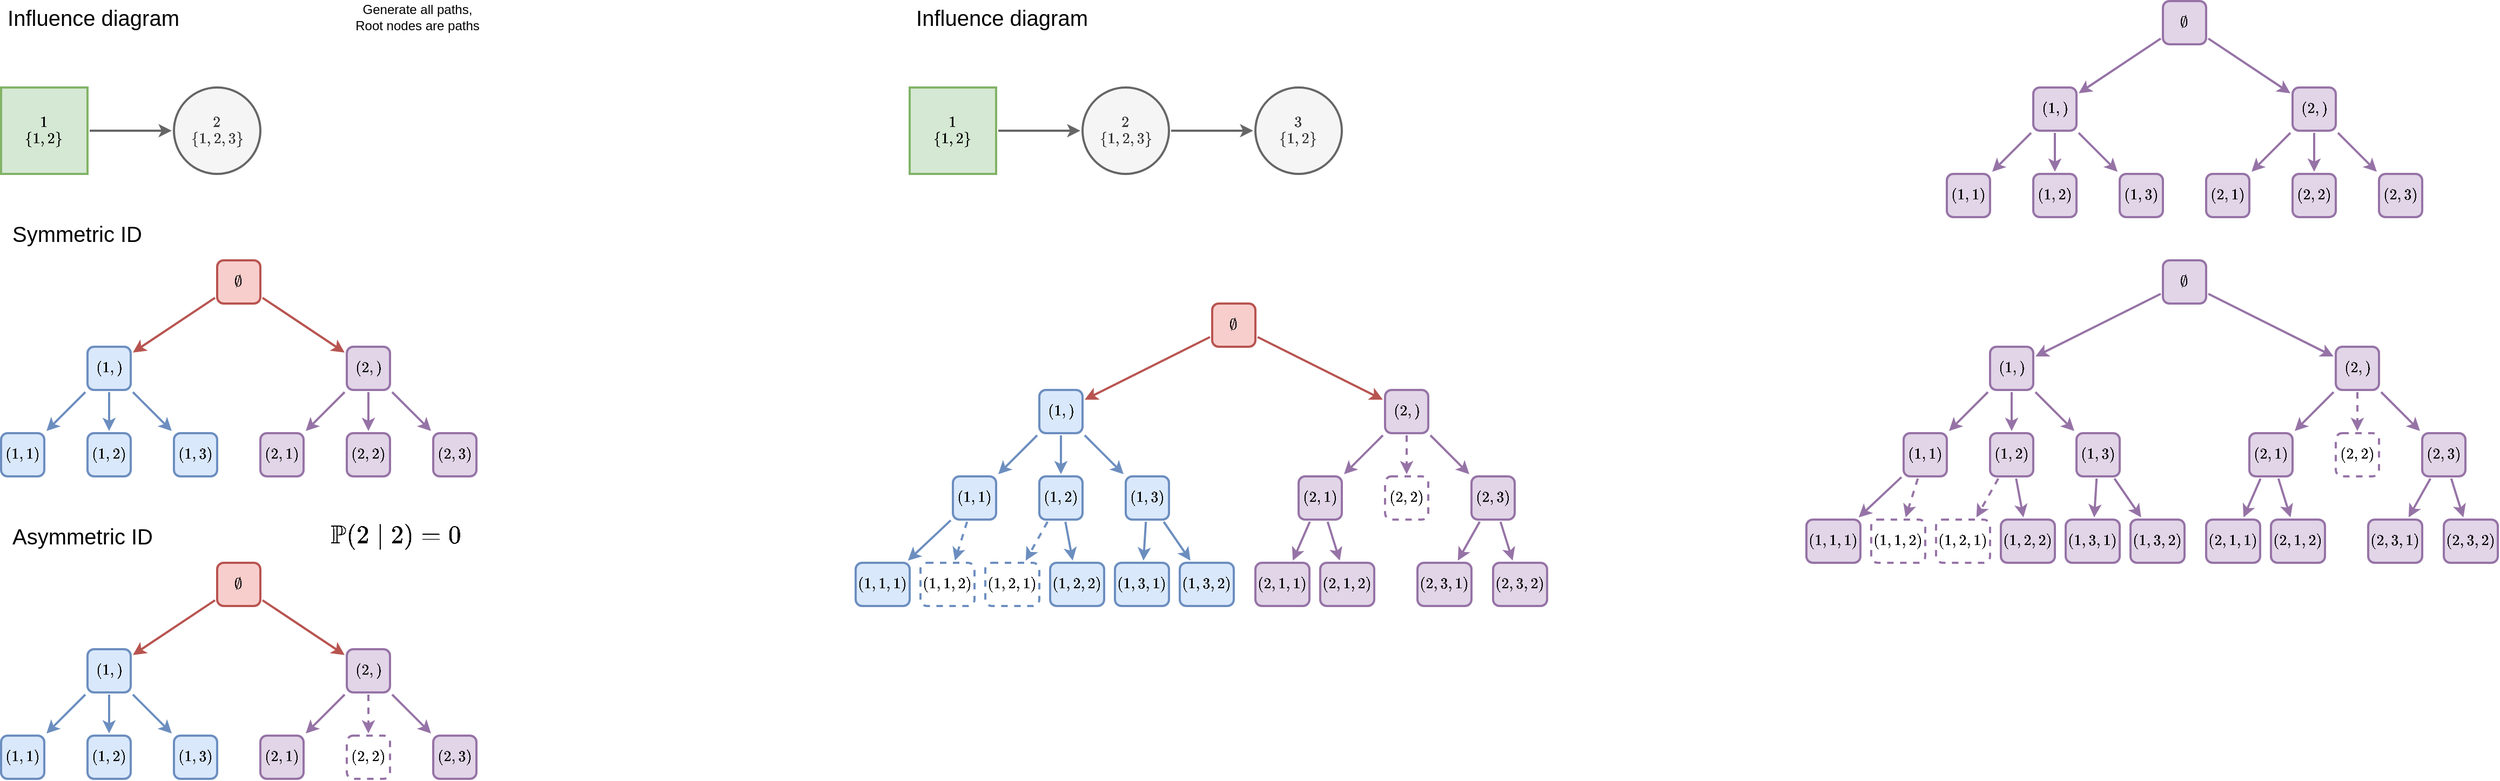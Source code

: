<mxfile version="13.3.9" type="device"><diagram id="sYtHqFtwQzNjsJ9vit6u" name="Page-1"><mxGraphModel dx="1673" dy="1036" grid="1" gridSize="10" guides="1" tooltips="1" connect="1" arrows="1" fold="1" page="1" pageScale="1" pageWidth="850" pageHeight="1100" math="1" shadow="0"><root><mxCell id="0"/><mxCell id="1" parent="0"/><mxCell id="GKFAHi6qRyNDIT-l3bhs-3" style="edgeStyle=none;rounded=0;orthogonalLoop=1;jettySize=auto;html=1;fillColor=#f8cecc;strokeColor=#b85450;strokeWidth=2;" parent="1" source="GKFAHi6qRyNDIT-l3bhs-1" target="GKFAHi6qRyNDIT-l3bhs-2" edge="1"><mxGeometry relative="1" as="geometry"/></mxCell><mxCell id="GKFAHi6qRyNDIT-l3bhs-5" style="edgeStyle=none;rounded=0;orthogonalLoop=1;jettySize=auto;html=1;fillColor=#f8cecc;strokeColor=#b85450;strokeWidth=2;" parent="1" source="GKFAHi6qRyNDIT-l3bhs-1" target="GKFAHi6qRyNDIT-l3bhs-4" edge="1"><mxGeometry relative="1" as="geometry"/></mxCell><mxCell id="GKFAHi6qRyNDIT-l3bhs-1" value="`\emptyset`" style="rounded=1;whiteSpace=wrap;html=1;perimeterSpacing=2;fillColor=#f8cecc;strokeColor=#b85450;strokeWidth=2;" parent="1" vertex="1"><mxGeometry x="320" y="320" width="40" height="40" as="geometry"/></mxCell><mxCell id="GKFAHi6qRyNDIT-l3bhs-7" style="edgeStyle=none;rounded=0;orthogonalLoop=1;jettySize=auto;html=1;fillColor=#dae8fc;strokeColor=#6c8ebf;strokeWidth=2;" parent="1" source="GKFAHi6qRyNDIT-l3bhs-2" target="GKFAHi6qRyNDIT-l3bhs-6" edge="1"><mxGeometry relative="1" as="geometry"/></mxCell><mxCell id="GKFAHi6qRyNDIT-l3bhs-9" style="edgeStyle=none;rounded=0;orthogonalLoop=1;jettySize=auto;html=1;fillColor=#dae8fc;strokeColor=#6c8ebf;strokeWidth=2;" parent="1" source="GKFAHi6qRyNDIT-l3bhs-2" target="GKFAHi6qRyNDIT-l3bhs-8" edge="1"><mxGeometry relative="1" as="geometry"/></mxCell><mxCell id="GKFAHi6qRyNDIT-l3bhs-17" style="edgeStyle=none;rounded=0;orthogonalLoop=1;jettySize=auto;html=1;fillColor=#dae8fc;strokeColor=#6c8ebf;strokeWidth=2;" parent="1" source="GKFAHi6qRyNDIT-l3bhs-2" target="GKFAHi6qRyNDIT-l3bhs-16" edge="1"><mxGeometry relative="1" as="geometry"/></mxCell><mxCell id="GKFAHi6qRyNDIT-l3bhs-2" value="`(1,)`" style="rounded=1;whiteSpace=wrap;html=1;fillColor=#dae8fc;strokeColor=#6c8ebf;perimeterSpacing=2;strokeWidth=2;" parent="1" vertex="1"><mxGeometry x="200" y="400" width="40" height="40" as="geometry"/></mxCell><mxCell id="GKFAHi6qRyNDIT-l3bhs-11" style="edgeStyle=none;rounded=0;orthogonalLoop=1;jettySize=auto;html=1;fillColor=#e1d5e7;strokeColor=#9673a6;strokeWidth=2;" parent="1" source="GKFAHi6qRyNDIT-l3bhs-4" target="GKFAHi6qRyNDIT-l3bhs-10" edge="1"><mxGeometry relative="1" as="geometry"/></mxCell><mxCell id="GKFAHi6qRyNDIT-l3bhs-13" style="edgeStyle=none;rounded=0;orthogonalLoop=1;jettySize=auto;html=1;fillColor=#e1d5e7;strokeColor=#9673a6;strokeWidth=2;" parent="1" source="GKFAHi6qRyNDIT-l3bhs-4" target="GKFAHi6qRyNDIT-l3bhs-12" edge="1"><mxGeometry relative="1" as="geometry"/></mxCell><mxCell id="GKFAHi6qRyNDIT-l3bhs-19" style="edgeStyle=none;rounded=0;orthogonalLoop=1;jettySize=auto;html=1;fillColor=#e1d5e7;strokeColor=#9673a6;strokeWidth=2;" parent="1" source="GKFAHi6qRyNDIT-l3bhs-4" target="GKFAHi6qRyNDIT-l3bhs-18" edge="1"><mxGeometry relative="1" as="geometry"/></mxCell><mxCell id="GKFAHi6qRyNDIT-l3bhs-4" value="`(2,)`" style="rounded=1;whiteSpace=wrap;html=1;fillColor=#e1d5e7;strokeColor=#9673a6;perimeterSpacing=2;strokeWidth=2;" parent="1" vertex="1"><mxGeometry x="440" y="400" width="40" height="40" as="geometry"/></mxCell><mxCell id="GKFAHi6qRyNDIT-l3bhs-6" value="`(1,1)`" style="rounded=1;whiteSpace=wrap;html=1;fillColor=#dae8fc;strokeColor=#6c8ebf;perimeterSpacing=2;strokeWidth=2;" parent="1" vertex="1"><mxGeometry x="120" y="480" width="40" height="40" as="geometry"/></mxCell><mxCell id="GKFAHi6qRyNDIT-l3bhs-8" value="`(1,2)`" style="rounded=1;whiteSpace=wrap;html=1;fillColor=#dae8fc;strokeColor=#6c8ebf;perimeterSpacing=2;strokeWidth=2;" parent="1" vertex="1"><mxGeometry x="200" y="480" width="40" height="40" as="geometry"/></mxCell><mxCell id="GKFAHi6qRyNDIT-l3bhs-10" value="`(2,1)`" style="rounded=1;whiteSpace=wrap;html=1;fillColor=#e1d5e7;strokeColor=#9673a6;perimeterSpacing=2;strokeWidth=2;" parent="1" vertex="1"><mxGeometry x="360" y="480" width="40" height="40" as="geometry"/></mxCell><mxCell id="GKFAHi6qRyNDIT-l3bhs-12" value="`(2,2)`" style="rounded=1;whiteSpace=wrap;html=1;fillColor=#e1d5e7;strokeColor=#9673a6;perimeterSpacing=2;strokeWidth=2;" parent="1" vertex="1"><mxGeometry x="440" y="480" width="40" height="40" as="geometry"/></mxCell><mxCell id="GKFAHi6qRyNDIT-l3bhs-16" value="`(1,3)`" style="rounded=1;whiteSpace=wrap;html=1;fillColor=#dae8fc;strokeColor=#6c8ebf;perimeterSpacing=2;strokeWidth=2;" parent="1" vertex="1"><mxGeometry x="280" y="480" width="40" height="40" as="geometry"/></mxCell><mxCell id="GKFAHi6qRyNDIT-l3bhs-18" value="`(2,3)`" style="rounded=1;whiteSpace=wrap;html=1;fillColor=#e1d5e7;strokeColor=#9673a6;perimeterSpacing=2;strokeWidth=2;" parent="1" vertex="1"><mxGeometry x="520" y="480" width="40" height="40" as="geometry"/></mxCell><mxCell id="GKFAHi6qRyNDIT-l3bhs-20" value="Generate all paths, &lt;br&gt;Root nodes are paths" style="text;html=1;align=center;verticalAlign=middle;resizable=0;points=[];autosize=1;" parent="1" vertex="1"><mxGeometry x="440" y="80" width="130" height="30" as="geometry"/></mxCell><mxCell id="GKFAHi6qRyNDIT-l3bhs-21" style="edgeStyle=none;rounded=0;orthogonalLoop=1;jettySize=auto;html=1;fillColor=#f8cecc;strokeColor=#b85450;strokeWidth=2;" parent="1" source="GKFAHi6qRyNDIT-l3bhs-23" target="GKFAHi6qRyNDIT-l3bhs-27" edge="1"><mxGeometry relative="1" as="geometry"/></mxCell><mxCell id="GKFAHi6qRyNDIT-l3bhs-22" style="edgeStyle=none;rounded=0;orthogonalLoop=1;jettySize=auto;html=1;fillColor=#f8cecc;strokeColor=#b85450;strokeWidth=2;" parent="1" source="GKFAHi6qRyNDIT-l3bhs-23" target="GKFAHi6qRyNDIT-l3bhs-31" edge="1"><mxGeometry relative="1" as="geometry"/></mxCell><mxCell id="GKFAHi6qRyNDIT-l3bhs-23" value="`\emptyset`" style="rounded=1;whiteSpace=wrap;html=1;perimeterSpacing=2;fillColor=#f8cecc;strokeColor=#b85450;strokeWidth=2;" parent="1" vertex="1"><mxGeometry x="320" y="600" width="40" height="40" as="geometry"/></mxCell><mxCell id="GKFAHi6qRyNDIT-l3bhs-24" style="edgeStyle=none;rounded=0;orthogonalLoop=1;jettySize=auto;html=1;fillColor=#dae8fc;strokeColor=#6c8ebf;strokeWidth=2;" parent="1" source="GKFAHi6qRyNDIT-l3bhs-27" target="GKFAHi6qRyNDIT-l3bhs-32" edge="1"><mxGeometry relative="1" as="geometry"/></mxCell><mxCell id="GKFAHi6qRyNDIT-l3bhs-25" style="edgeStyle=none;rounded=0;orthogonalLoop=1;jettySize=auto;html=1;fillColor=#dae8fc;strokeColor=#6c8ebf;strokeWidth=2;" parent="1" source="GKFAHi6qRyNDIT-l3bhs-27" target="GKFAHi6qRyNDIT-l3bhs-33" edge="1"><mxGeometry relative="1" as="geometry"/></mxCell><mxCell id="GKFAHi6qRyNDIT-l3bhs-26" style="edgeStyle=none;rounded=0;orthogonalLoop=1;jettySize=auto;html=1;fillColor=#dae8fc;strokeColor=#6c8ebf;strokeWidth=2;" parent="1" source="GKFAHi6qRyNDIT-l3bhs-27" target="GKFAHi6qRyNDIT-l3bhs-36" edge="1"><mxGeometry relative="1" as="geometry"/></mxCell><mxCell id="GKFAHi6qRyNDIT-l3bhs-27" value="`(1,)`" style="rounded=1;whiteSpace=wrap;html=1;fillColor=#dae8fc;strokeColor=#6c8ebf;perimeterSpacing=2;strokeWidth=2;" parent="1" vertex="1"><mxGeometry x="200" y="680" width="40" height="40" as="geometry"/></mxCell><mxCell id="GKFAHi6qRyNDIT-l3bhs-28" style="edgeStyle=none;rounded=0;orthogonalLoop=1;jettySize=auto;html=1;fillColor=#e1d5e7;strokeColor=#9673a6;strokeWidth=2;" parent="1" source="GKFAHi6qRyNDIT-l3bhs-31" target="GKFAHi6qRyNDIT-l3bhs-34" edge="1"><mxGeometry relative="1" as="geometry"/></mxCell><mxCell id="GKFAHi6qRyNDIT-l3bhs-29" style="edgeStyle=none;rounded=0;orthogonalLoop=1;jettySize=auto;html=1;dashed=1;strokeColor=#9673a6;strokeWidth=2;fillColor=#e1d5e7;" parent="1" source="GKFAHi6qRyNDIT-l3bhs-31" target="GKFAHi6qRyNDIT-l3bhs-35" edge="1"><mxGeometry relative="1" as="geometry"/></mxCell><mxCell id="GKFAHi6qRyNDIT-l3bhs-30" style="edgeStyle=none;rounded=0;orthogonalLoop=1;jettySize=auto;html=1;fillColor=#e1d5e7;strokeColor=#9673a6;strokeWidth=2;" parent="1" source="GKFAHi6qRyNDIT-l3bhs-31" target="GKFAHi6qRyNDIT-l3bhs-37" edge="1"><mxGeometry relative="1" as="geometry"/></mxCell><mxCell id="GKFAHi6qRyNDIT-l3bhs-31" value="`(2,)`" style="rounded=1;whiteSpace=wrap;html=1;fillColor=#e1d5e7;strokeColor=#9673a6;perimeterSpacing=2;strokeWidth=2;" parent="1" vertex="1"><mxGeometry x="440" y="680" width="40" height="40" as="geometry"/></mxCell><mxCell id="GKFAHi6qRyNDIT-l3bhs-32" value="`(1,1)`" style="rounded=1;whiteSpace=wrap;html=1;fillColor=#dae8fc;strokeColor=#6c8ebf;perimeterSpacing=2;strokeWidth=2;" parent="1" vertex="1"><mxGeometry x="120" y="760" width="40" height="40" as="geometry"/></mxCell><mxCell id="GKFAHi6qRyNDIT-l3bhs-33" value="`(1,2)`" style="rounded=1;whiteSpace=wrap;html=1;fillColor=#dae8fc;strokeColor=#6c8ebf;perimeterSpacing=2;strokeWidth=2;" parent="1" vertex="1"><mxGeometry x="200" y="760" width="40" height="40" as="geometry"/></mxCell><mxCell id="GKFAHi6qRyNDIT-l3bhs-34" value="`(2,1)`" style="rounded=1;whiteSpace=wrap;html=1;fillColor=#e1d5e7;strokeColor=#9673a6;perimeterSpacing=2;strokeWidth=2;" parent="1" vertex="1"><mxGeometry x="360" y="760" width="40" height="40" as="geometry"/></mxCell><mxCell id="GKFAHi6qRyNDIT-l3bhs-35" value="`(2,2)`" style="rounded=1;whiteSpace=wrap;html=1;perimeterSpacing=2;dashed=1;strokeColor=#9673a6;strokeWidth=2;fillColor=none;" parent="1" vertex="1"><mxGeometry x="440" y="760" width="40" height="40" as="geometry"/></mxCell><mxCell id="GKFAHi6qRyNDIT-l3bhs-36" value="`(1,3)`" style="rounded=1;whiteSpace=wrap;html=1;fillColor=#dae8fc;strokeColor=#6c8ebf;perimeterSpacing=2;strokeWidth=2;" parent="1" vertex="1"><mxGeometry x="280" y="760" width="40" height="40" as="geometry"/></mxCell><mxCell id="GKFAHi6qRyNDIT-l3bhs-37" value="`(2,3)`" style="rounded=1;whiteSpace=wrap;html=1;fillColor=#e1d5e7;strokeColor=#9673a6;perimeterSpacing=2;strokeWidth=2;" parent="1" vertex="1"><mxGeometry x="520" y="760" width="40" height="40" as="geometry"/></mxCell><mxCell id="GKFAHi6qRyNDIT-l3bhs-38" value="Symmetric ID" style="text;html=1;align=center;verticalAlign=middle;resizable=0;points=[];autosize=1;fontSize=20;" parent="1" vertex="1"><mxGeometry x="120" y="280" width="140" height="30" as="geometry"/></mxCell><mxCell id="GKFAHi6qRyNDIT-l3bhs-39" value="Asymmetric ID" style="text;html=1;align=center;verticalAlign=middle;resizable=0;points=[];autosize=1;fontSize=20;" parent="1" vertex="1"><mxGeometry x="120" y="560" width="150" height="30" as="geometry"/></mxCell><mxCell id="GKFAHi6qRyNDIT-l3bhs-42" value="`2`&lt;br&gt;`\{1, 2, 3\}`" style="ellipse;whiteSpace=wrap;html=1;aspect=fixed;fillColor=#f5f5f5;strokeColor=#666666;fontColor=#333333;perimeterSpacing=2;strokeWidth=2;" parent="1" vertex="1"><mxGeometry x="280" y="160" width="80" height="80" as="geometry"/></mxCell><mxCell id="GKFAHi6qRyNDIT-l3bhs-45" style="edgeStyle=none;rounded=0;orthogonalLoop=1;jettySize=auto;html=1;fillColor=#f5f5f5;strokeColor=#666666;strokeWidth=2;" parent="1" source="GKFAHi6qRyNDIT-l3bhs-43" target="GKFAHi6qRyNDIT-l3bhs-42" edge="1"><mxGeometry relative="1" as="geometry"/></mxCell><mxCell id="GKFAHi6qRyNDIT-l3bhs-43" value="`1`&lt;br&gt;`\{1, 2\}`" style="whiteSpace=wrap;html=1;aspect=fixed;fillColor=#d5e8d4;strokeColor=#82b366;perimeterSpacing=2;strokeWidth=2;" parent="1" vertex="1"><mxGeometry x="120" y="160" width="80" height="80" as="geometry"/></mxCell><mxCell id="GKFAHi6qRyNDIT-l3bhs-46" value="Influence diagram" style="text;html=1;align=center;verticalAlign=middle;resizable=0;points=[];autosize=1;fontSize=20;" parent="1" vertex="1"><mxGeometry x="120" y="80" width="170" height="30" as="geometry"/></mxCell><mxCell id="GKFAHi6qRyNDIT-l3bhs-47" value="`\mathbb{P}(2|2)=0`" style="text;html=1;align=center;verticalAlign=middle;resizable=0;points=[];autosize=1;fontSize=20;" parent="1" vertex="1"><mxGeometry x="390" y="560" width="190" height="30" as="geometry"/></mxCell><mxCell id="GKFAHi6qRyNDIT-l3bhs-49" style="edgeStyle=none;rounded=0;orthogonalLoop=1;jettySize=auto;html=1;fillColor=#f8cecc;strokeColor=#b85450;strokeWidth=2;" parent="1" source="GKFAHi6qRyNDIT-l3bhs-51" target="GKFAHi6qRyNDIT-l3bhs-55" edge="1"><mxGeometry relative="1" as="geometry"/></mxCell><mxCell id="GKFAHi6qRyNDIT-l3bhs-50" style="edgeStyle=none;rounded=0;orthogonalLoop=1;jettySize=auto;html=1;fillColor=#f8cecc;strokeColor=#b85450;strokeWidth=2;" parent="1" source="GKFAHi6qRyNDIT-l3bhs-51" target="GKFAHi6qRyNDIT-l3bhs-59" edge="1"><mxGeometry relative="1" as="geometry"/></mxCell><mxCell id="GKFAHi6qRyNDIT-l3bhs-51" value="`\emptyset`" style="rounded=1;whiteSpace=wrap;html=1;perimeterSpacing=2;fillColor=#f8cecc;strokeColor=#b85450;strokeWidth=2;" parent="1" vertex="1"><mxGeometry x="1241" y="360" width="40" height="40" as="geometry"/></mxCell><mxCell id="GKFAHi6qRyNDIT-l3bhs-52" style="edgeStyle=none;rounded=0;orthogonalLoop=1;jettySize=auto;html=1;fillColor=#dae8fc;strokeColor=#6c8ebf;strokeWidth=2;" parent="1" source="GKFAHi6qRyNDIT-l3bhs-55" target="GKFAHi6qRyNDIT-l3bhs-60" edge="1"><mxGeometry relative="1" as="geometry"/></mxCell><mxCell id="GKFAHi6qRyNDIT-l3bhs-53" style="edgeStyle=none;rounded=0;orthogonalLoop=1;jettySize=auto;html=1;fillColor=#dae8fc;strokeColor=#6c8ebf;strokeWidth=2;" parent="1" source="GKFAHi6qRyNDIT-l3bhs-55" target="GKFAHi6qRyNDIT-l3bhs-61" edge="1"><mxGeometry relative="1" as="geometry"/></mxCell><mxCell id="GKFAHi6qRyNDIT-l3bhs-54" style="edgeStyle=none;rounded=0;orthogonalLoop=1;jettySize=auto;html=1;fillColor=#dae8fc;strokeColor=#6c8ebf;strokeWidth=2;" parent="1" source="GKFAHi6qRyNDIT-l3bhs-55" target="GKFAHi6qRyNDIT-l3bhs-64" edge="1"><mxGeometry relative="1" as="geometry"/></mxCell><mxCell id="GKFAHi6qRyNDIT-l3bhs-55" value="`(1,)`" style="rounded=1;whiteSpace=wrap;html=1;fillColor=#dae8fc;strokeColor=#6c8ebf;perimeterSpacing=2;strokeWidth=2;" parent="1" vertex="1"><mxGeometry x="1081" y="440" width="40" height="40" as="geometry"/></mxCell><mxCell id="GKFAHi6qRyNDIT-l3bhs-56" style="edgeStyle=none;rounded=0;orthogonalLoop=1;jettySize=auto;html=1;fillColor=#e1d5e7;strokeColor=#9673a6;strokeWidth=2;" parent="1" source="GKFAHi6qRyNDIT-l3bhs-59" target="GKFAHi6qRyNDIT-l3bhs-62" edge="1"><mxGeometry relative="1" as="geometry"/></mxCell><mxCell id="GKFAHi6qRyNDIT-l3bhs-57" style="edgeStyle=none;rounded=0;orthogonalLoop=1;jettySize=auto;html=1;dashed=1;strokeColor=#9673a6;strokeWidth=2;fillColor=#e1d5e7;" parent="1" source="GKFAHi6qRyNDIT-l3bhs-59" target="GKFAHi6qRyNDIT-l3bhs-63" edge="1"><mxGeometry relative="1" as="geometry"/></mxCell><mxCell id="GKFAHi6qRyNDIT-l3bhs-58" style="edgeStyle=none;rounded=0;orthogonalLoop=1;jettySize=auto;html=1;fillColor=#e1d5e7;strokeColor=#9673a6;strokeWidth=2;" parent="1" source="GKFAHi6qRyNDIT-l3bhs-59" target="GKFAHi6qRyNDIT-l3bhs-65" edge="1"><mxGeometry relative="1" as="geometry"/></mxCell><mxCell id="GKFAHi6qRyNDIT-l3bhs-59" value="`(2,)`" style="rounded=1;whiteSpace=wrap;html=1;fillColor=#e1d5e7;strokeColor=#9673a6;perimeterSpacing=2;strokeWidth=2;" parent="1" vertex="1"><mxGeometry x="1401" y="440" width="40" height="40" as="geometry"/></mxCell><mxCell id="GKFAHi6qRyNDIT-l3bhs-67" style="edgeStyle=none;rounded=0;orthogonalLoop=1;jettySize=auto;html=1;strokeColor=#6c8ebf;strokeWidth=2;fontSize=20;fillColor=#dae8fc;" parent="1" source="GKFAHi6qRyNDIT-l3bhs-60" target="GKFAHi6qRyNDIT-l3bhs-66" edge="1"><mxGeometry relative="1" as="geometry"/></mxCell><mxCell id="GKFAHi6qRyNDIT-l3bhs-69" style="edgeStyle=none;rounded=0;orthogonalLoop=1;jettySize=auto;html=1;strokeWidth=2;fontSize=20;dashed=1;strokeColor=#6c8ebf;fillColor=#dae8fc;" parent="1" source="GKFAHi6qRyNDIT-l3bhs-60" target="GKFAHi6qRyNDIT-l3bhs-68" edge="1"><mxGeometry relative="1" as="geometry"/></mxCell><mxCell id="GKFAHi6qRyNDIT-l3bhs-60" value="`(1,1)`" style="rounded=1;whiteSpace=wrap;html=1;fillColor=#dae8fc;strokeColor=#6c8ebf;perimeterSpacing=2;strokeWidth=2;" parent="1" vertex="1"><mxGeometry x="1001" y="520" width="40" height="40" as="geometry"/></mxCell><mxCell id="GKFAHi6qRyNDIT-l3bhs-71" style="edgeStyle=none;rounded=0;orthogonalLoop=1;jettySize=auto;html=1;strokeWidth=2;fontSize=20;dashed=1;strokeColor=#6c8ebf;fillColor=#dae8fc;" parent="1" source="GKFAHi6qRyNDIT-l3bhs-61" target="GKFAHi6qRyNDIT-l3bhs-70" edge="1"><mxGeometry relative="1" as="geometry"/></mxCell><mxCell id="GKFAHi6qRyNDIT-l3bhs-73" style="edgeStyle=none;rounded=0;orthogonalLoop=1;jettySize=auto;html=1;strokeColor=#6c8ebf;strokeWidth=2;fontSize=20;fillColor=#dae8fc;" parent="1" source="GKFAHi6qRyNDIT-l3bhs-61" target="GKFAHi6qRyNDIT-l3bhs-72" edge="1"><mxGeometry relative="1" as="geometry"/></mxCell><mxCell id="GKFAHi6qRyNDIT-l3bhs-61" value="`(1,2)`" style="rounded=1;whiteSpace=wrap;html=1;fillColor=#dae8fc;strokeColor=#6c8ebf;perimeterSpacing=2;strokeWidth=2;" parent="1" vertex="1"><mxGeometry x="1081" y="520" width="40" height="40" as="geometry"/></mxCell><mxCell id="GKFAHi6qRyNDIT-l3bhs-81" style="edgeStyle=none;rounded=0;orthogonalLoop=1;jettySize=auto;html=1;strokeColor=#9673a6;strokeWidth=2;fontSize=20;fillColor=#e1d5e7;" parent="1" source="GKFAHi6qRyNDIT-l3bhs-62" target="GKFAHi6qRyNDIT-l3bhs-80" edge="1"><mxGeometry relative="1" as="geometry"/></mxCell><mxCell id="GKFAHi6qRyNDIT-l3bhs-83" style="edgeStyle=none;rounded=0;orthogonalLoop=1;jettySize=auto;html=1;strokeColor=#9673a6;strokeWidth=2;fontSize=12;fillColor=#e1d5e7;" parent="1" source="GKFAHi6qRyNDIT-l3bhs-62" target="GKFAHi6qRyNDIT-l3bhs-82" edge="1"><mxGeometry relative="1" as="geometry"/></mxCell><mxCell id="GKFAHi6qRyNDIT-l3bhs-62" value="`(2,1)`" style="rounded=1;whiteSpace=wrap;html=1;fillColor=#e1d5e7;strokeColor=#9673a6;perimeterSpacing=2;strokeWidth=2;" parent="1" vertex="1"><mxGeometry x="1321" y="520" width="40" height="40" as="geometry"/></mxCell><mxCell id="GKFAHi6qRyNDIT-l3bhs-63" value="`(2,2)`" style="rounded=1;whiteSpace=wrap;html=1;perimeterSpacing=2;dashed=1;strokeColor=#9673a6;strokeWidth=2;fillColor=none;" parent="1" vertex="1"><mxGeometry x="1401" y="520" width="40" height="40" as="geometry"/></mxCell><mxCell id="GKFAHi6qRyNDIT-l3bhs-76" style="edgeStyle=none;rounded=0;orthogonalLoop=1;jettySize=auto;html=1;strokeColor=#6c8ebf;strokeWidth=2;fontSize=20;fillColor=#dae8fc;" parent="1" source="GKFAHi6qRyNDIT-l3bhs-64" target="GKFAHi6qRyNDIT-l3bhs-75" edge="1"><mxGeometry relative="1" as="geometry"/></mxCell><mxCell id="GKFAHi6qRyNDIT-l3bhs-78" style="edgeStyle=none;rounded=0;orthogonalLoop=1;jettySize=auto;html=1;strokeColor=#6c8ebf;strokeWidth=2;fontSize=20;fillColor=#dae8fc;" parent="1" source="GKFAHi6qRyNDIT-l3bhs-64" target="GKFAHi6qRyNDIT-l3bhs-77" edge="1"><mxGeometry relative="1" as="geometry"/></mxCell><mxCell id="GKFAHi6qRyNDIT-l3bhs-64" value="`(1,3)`" style="rounded=1;whiteSpace=wrap;html=1;fillColor=#dae8fc;strokeColor=#6c8ebf;perimeterSpacing=2;strokeWidth=2;" parent="1" vertex="1"><mxGeometry x="1161" y="520" width="40" height="40" as="geometry"/></mxCell><mxCell id="GKFAHi6qRyNDIT-l3bhs-85" style="edgeStyle=none;rounded=0;orthogonalLoop=1;jettySize=auto;html=1;strokeColor=#9673a6;strokeWidth=2;fontSize=12;fillColor=#e1d5e7;" parent="1" source="GKFAHi6qRyNDIT-l3bhs-65" target="GKFAHi6qRyNDIT-l3bhs-84" edge="1"><mxGeometry relative="1" as="geometry"/></mxCell><mxCell id="GKFAHi6qRyNDIT-l3bhs-87" style="edgeStyle=none;rounded=0;orthogonalLoop=1;jettySize=auto;html=1;strokeColor=#9673a6;strokeWidth=2;fontSize=12;fillColor=#e1d5e7;" parent="1" source="GKFAHi6qRyNDIT-l3bhs-65" target="GKFAHi6qRyNDIT-l3bhs-86" edge="1"><mxGeometry relative="1" as="geometry"/></mxCell><mxCell id="GKFAHi6qRyNDIT-l3bhs-65" value="`(2,3)`" style="rounded=1;whiteSpace=wrap;html=1;fillColor=#e1d5e7;strokeColor=#9673a6;perimeterSpacing=2;strokeWidth=2;" parent="1" vertex="1"><mxGeometry x="1481" y="520" width="40" height="40" as="geometry"/></mxCell><mxCell id="GKFAHi6qRyNDIT-l3bhs-66" value="`(1,1,1)`" style="rounded=1;whiteSpace=wrap;html=1;fillColor=#dae8fc;strokeColor=#6c8ebf;perimeterSpacing=2;strokeWidth=2;" parent="1" vertex="1"><mxGeometry x="911" y="600" width="50" height="40" as="geometry"/></mxCell><mxCell id="GKFAHi6qRyNDIT-l3bhs-68" value="`(1,1, 2)`" style="rounded=1;whiteSpace=wrap;html=1;perimeterSpacing=2;dashed=1;strokeColor=#6c8ebf;strokeWidth=2;fillColor=none;" parent="1" vertex="1"><mxGeometry x="971" y="600" width="50" height="40" as="geometry"/></mxCell><mxCell id="GKFAHi6qRyNDIT-l3bhs-70" value="`(1,2,1)`" style="rounded=1;whiteSpace=wrap;html=1;perimeterSpacing=2;dashed=1;strokeColor=#6c8ebf;strokeWidth=2;fillColor=none;" parent="1" vertex="1"><mxGeometry x="1031" y="600" width="50" height="40" as="geometry"/></mxCell><mxCell id="GKFAHi6qRyNDIT-l3bhs-72" value="`(1,2,2)`" style="rounded=1;whiteSpace=wrap;html=1;fillColor=#dae8fc;strokeColor=#6c8ebf;perimeterSpacing=2;strokeWidth=2;" parent="1" vertex="1"><mxGeometry x="1091" y="600" width="50" height="40" as="geometry"/></mxCell><mxCell id="GKFAHi6qRyNDIT-l3bhs-75" value="`(1,3,1)`" style="rounded=1;whiteSpace=wrap;html=1;fillColor=#dae8fc;strokeColor=#6c8ebf;perimeterSpacing=2;strokeWidth=2;" parent="1" vertex="1"><mxGeometry x="1151" y="600" width="50" height="40" as="geometry"/></mxCell><mxCell id="GKFAHi6qRyNDIT-l3bhs-77" value="`(1,3,2)`" style="rounded=1;whiteSpace=wrap;html=1;fillColor=#dae8fc;strokeColor=#6c8ebf;perimeterSpacing=2;strokeWidth=2;" parent="1" vertex="1"><mxGeometry x="1211" y="600" width="50" height="40" as="geometry"/></mxCell><mxCell id="GKFAHi6qRyNDIT-l3bhs-80" value="`(2,1,1)`" style="rounded=1;whiteSpace=wrap;html=1;fillColor=#e1d5e7;strokeColor=#9673a6;perimeterSpacing=2;fontSize=12;strokeWidth=2;" parent="1" vertex="1"><mxGeometry x="1281" y="600" width="50" height="40" as="geometry"/></mxCell><mxCell id="GKFAHi6qRyNDIT-l3bhs-82" value="`(2,1,2)`" style="rounded=1;whiteSpace=wrap;html=1;fillColor=#e1d5e7;strokeColor=#9673a6;perimeterSpacing=2;fontSize=12;strokeWidth=2;" parent="1" vertex="1"><mxGeometry x="1341" y="600" width="50" height="40" as="geometry"/></mxCell><mxCell id="GKFAHi6qRyNDIT-l3bhs-84" value="`(2,3,1)`" style="rounded=1;whiteSpace=wrap;html=1;fillColor=#e1d5e7;strokeColor=#9673a6;perimeterSpacing=2;fontSize=12;strokeWidth=2;" parent="1" vertex="1"><mxGeometry x="1431" y="600" width="50" height="40" as="geometry"/></mxCell><mxCell id="GKFAHi6qRyNDIT-l3bhs-86" value="`(2,3,2)`" style="rounded=1;whiteSpace=wrap;html=1;fillColor=#e1d5e7;strokeColor=#9673a6;perimeterSpacing=2;fontSize=12;strokeWidth=2;" parent="1" vertex="1"><mxGeometry x="1501" y="600" width="50" height="40" as="geometry"/></mxCell><mxCell id="GKFAHi6qRyNDIT-l3bhs-94" style="edgeStyle=none;rounded=0;orthogonalLoop=1;jettySize=auto;html=1;strokeColor=#666666;strokeWidth=2;fontSize=12;fillColor=#f5f5f5;" parent="1" source="GKFAHi6qRyNDIT-l3bhs-89" target="GKFAHi6qRyNDIT-l3bhs-93" edge="1"><mxGeometry relative="1" as="geometry"/></mxCell><mxCell id="GKFAHi6qRyNDIT-l3bhs-89" value="`2`&lt;br&gt;`\{1, 2, 3\}`" style="ellipse;whiteSpace=wrap;html=1;aspect=fixed;fillColor=#f5f5f5;strokeColor=#666666;fontColor=#333333;perimeterSpacing=2;strokeWidth=2;" parent="1" vertex="1"><mxGeometry x="1121" y="160" width="80" height="80" as="geometry"/></mxCell><mxCell id="GKFAHi6qRyNDIT-l3bhs-90" style="edgeStyle=none;rounded=0;orthogonalLoop=1;jettySize=auto;html=1;fillColor=#f5f5f5;strokeColor=#666666;strokeWidth=2;" parent="1" source="GKFAHi6qRyNDIT-l3bhs-91" target="GKFAHi6qRyNDIT-l3bhs-89" edge="1"><mxGeometry relative="1" as="geometry"/></mxCell><mxCell id="GKFAHi6qRyNDIT-l3bhs-91" value="`1`&lt;br&gt;`\{1, 2\}`" style="whiteSpace=wrap;html=1;aspect=fixed;fillColor=#d5e8d4;strokeColor=#82b366;perimeterSpacing=2;strokeWidth=2;" parent="1" vertex="1"><mxGeometry x="961" y="160" width="80" height="80" as="geometry"/></mxCell><mxCell id="GKFAHi6qRyNDIT-l3bhs-92" value="Influence diagram" style="text;html=1;align=center;verticalAlign=middle;resizable=0;points=[];autosize=1;fontSize=20;" parent="1" vertex="1"><mxGeometry x="961" y="80" width="170" height="30" as="geometry"/></mxCell><mxCell id="GKFAHi6qRyNDIT-l3bhs-93" value="`3`&lt;br&gt;`\{1, 2\}`" style="ellipse;whiteSpace=wrap;html=1;aspect=fixed;fillColor=#f5f5f5;strokeColor=#666666;fontColor=#333333;perimeterSpacing=2;strokeWidth=2;" parent="1" vertex="1"><mxGeometry x="1281" y="160" width="80" height="80" as="geometry"/></mxCell><mxCell id="cgYZrVqLSxIBbl7EDuVw-1" style="edgeStyle=none;rounded=0;orthogonalLoop=1;jettySize=auto;html=1;fillColor=#e1d5e7;strokeColor=#9673a6;strokeWidth=2;" edge="1" parent="1" source="cgYZrVqLSxIBbl7EDuVw-3" target="cgYZrVqLSxIBbl7EDuVw-7"><mxGeometry relative="1" as="geometry"/></mxCell><mxCell id="cgYZrVqLSxIBbl7EDuVw-2" style="edgeStyle=none;rounded=0;orthogonalLoop=1;jettySize=auto;html=1;fillColor=#e1d5e7;strokeColor=#9673a6;strokeWidth=2;" edge="1" parent="1" source="cgYZrVqLSxIBbl7EDuVw-3" target="cgYZrVqLSxIBbl7EDuVw-11"><mxGeometry relative="1" as="geometry"/></mxCell><mxCell id="cgYZrVqLSxIBbl7EDuVw-3" value="`\emptyset`" style="rounded=1;whiteSpace=wrap;html=1;perimeterSpacing=2;fillColor=#e1d5e7;strokeColor=#9673a6;strokeWidth=2;" vertex="1" parent="1"><mxGeometry x="2121" y="80" width="40" height="40" as="geometry"/></mxCell><mxCell id="cgYZrVqLSxIBbl7EDuVw-4" style="edgeStyle=none;rounded=0;orthogonalLoop=1;jettySize=auto;html=1;fillColor=#e1d5e7;strokeColor=#9673a6;strokeWidth=2;" edge="1" parent="1" source="cgYZrVqLSxIBbl7EDuVw-7" target="cgYZrVqLSxIBbl7EDuVw-12"><mxGeometry relative="1" as="geometry"/></mxCell><mxCell id="cgYZrVqLSxIBbl7EDuVw-5" style="edgeStyle=none;rounded=0;orthogonalLoop=1;jettySize=auto;html=1;fillColor=#e1d5e7;strokeColor=#9673a6;strokeWidth=2;" edge="1" parent="1" source="cgYZrVqLSxIBbl7EDuVw-7" target="cgYZrVqLSxIBbl7EDuVw-13"><mxGeometry relative="1" as="geometry"/></mxCell><mxCell id="cgYZrVqLSxIBbl7EDuVw-6" style="edgeStyle=none;rounded=0;orthogonalLoop=1;jettySize=auto;html=1;fillColor=#e1d5e7;strokeColor=#9673a6;strokeWidth=2;" edge="1" parent="1" source="cgYZrVqLSxIBbl7EDuVw-7" target="cgYZrVqLSxIBbl7EDuVw-16"><mxGeometry relative="1" as="geometry"/></mxCell><mxCell id="cgYZrVqLSxIBbl7EDuVw-7" value="`(1,)`" style="rounded=1;whiteSpace=wrap;html=1;fillColor=#e1d5e7;strokeColor=#9673a6;perimeterSpacing=2;strokeWidth=2;" vertex="1" parent="1"><mxGeometry x="2001" y="160" width="40" height="40" as="geometry"/></mxCell><mxCell id="cgYZrVqLSxIBbl7EDuVw-8" style="edgeStyle=none;rounded=0;orthogonalLoop=1;jettySize=auto;html=1;fillColor=#e1d5e7;strokeColor=#9673a6;strokeWidth=2;" edge="1" parent="1" source="cgYZrVqLSxIBbl7EDuVw-11" target="cgYZrVqLSxIBbl7EDuVw-14"><mxGeometry relative="1" as="geometry"/></mxCell><mxCell id="cgYZrVqLSxIBbl7EDuVw-9" style="edgeStyle=none;rounded=0;orthogonalLoop=1;jettySize=auto;html=1;fillColor=#e1d5e7;strokeColor=#9673a6;strokeWidth=2;" edge="1" parent="1" source="cgYZrVqLSxIBbl7EDuVw-11" target="cgYZrVqLSxIBbl7EDuVw-15"><mxGeometry relative="1" as="geometry"/></mxCell><mxCell id="cgYZrVqLSxIBbl7EDuVw-10" style="edgeStyle=none;rounded=0;orthogonalLoop=1;jettySize=auto;html=1;fillColor=#e1d5e7;strokeColor=#9673a6;strokeWidth=2;" edge="1" parent="1" source="cgYZrVqLSxIBbl7EDuVw-11" target="cgYZrVqLSxIBbl7EDuVw-17"><mxGeometry relative="1" as="geometry"/></mxCell><mxCell id="cgYZrVqLSxIBbl7EDuVw-11" value="`(2,)`" style="rounded=1;whiteSpace=wrap;html=1;fillColor=#e1d5e7;strokeColor=#9673a6;perimeterSpacing=2;strokeWidth=2;" vertex="1" parent="1"><mxGeometry x="2241" y="160" width="40" height="40" as="geometry"/></mxCell><mxCell id="cgYZrVqLSxIBbl7EDuVw-12" value="`(1,1)`" style="rounded=1;whiteSpace=wrap;html=1;fillColor=#e1d5e7;strokeColor=#9673a6;perimeterSpacing=2;strokeWidth=2;" vertex="1" parent="1"><mxGeometry x="1921" y="240" width="40" height="40" as="geometry"/></mxCell><mxCell id="cgYZrVqLSxIBbl7EDuVw-13" value="`(1,2)`" style="rounded=1;whiteSpace=wrap;html=1;fillColor=#e1d5e7;strokeColor=#9673a6;perimeterSpacing=2;strokeWidth=2;" vertex="1" parent="1"><mxGeometry x="2001" y="240" width="40" height="40" as="geometry"/></mxCell><mxCell id="cgYZrVqLSxIBbl7EDuVw-14" value="`(2,1)`" style="rounded=1;whiteSpace=wrap;html=1;fillColor=#e1d5e7;strokeColor=#9673a6;perimeterSpacing=2;strokeWidth=2;" vertex="1" parent="1"><mxGeometry x="2161" y="240" width="40" height="40" as="geometry"/></mxCell><mxCell id="cgYZrVqLSxIBbl7EDuVw-15" value="`(2,2)`" style="rounded=1;whiteSpace=wrap;html=1;fillColor=#e1d5e7;strokeColor=#9673a6;perimeterSpacing=2;strokeWidth=2;" vertex="1" parent="1"><mxGeometry x="2241" y="240" width="40" height="40" as="geometry"/></mxCell><mxCell id="cgYZrVqLSxIBbl7EDuVw-16" value="`(1,3)`" style="rounded=1;whiteSpace=wrap;html=1;fillColor=#e1d5e7;strokeColor=#9673a6;perimeterSpacing=2;strokeWidth=2;" vertex="1" parent="1"><mxGeometry x="2081" y="240" width="40" height="40" as="geometry"/></mxCell><mxCell id="cgYZrVqLSxIBbl7EDuVw-17" value="`(2,3)`" style="rounded=1;whiteSpace=wrap;html=1;fillColor=#e1d5e7;strokeColor=#9673a6;perimeterSpacing=2;strokeWidth=2;" vertex="1" parent="1"><mxGeometry x="2321" y="240" width="40" height="40" as="geometry"/></mxCell><mxCell id="cgYZrVqLSxIBbl7EDuVw-18" style="edgeStyle=none;rounded=0;orthogonalLoop=1;jettySize=auto;html=1;fillColor=#e1d5e7;strokeColor=#9673a6;strokeWidth=2;" edge="1" parent="1" source="cgYZrVqLSxIBbl7EDuVw-20" target="cgYZrVqLSxIBbl7EDuVw-24"><mxGeometry relative="1" as="geometry"/></mxCell><mxCell id="cgYZrVqLSxIBbl7EDuVw-19" style="edgeStyle=none;rounded=0;orthogonalLoop=1;jettySize=auto;html=1;fillColor=#e1d5e7;strokeColor=#9673a6;strokeWidth=2;" edge="1" parent="1" source="cgYZrVqLSxIBbl7EDuVw-20" target="cgYZrVqLSxIBbl7EDuVw-28"><mxGeometry relative="1" as="geometry"/></mxCell><mxCell id="cgYZrVqLSxIBbl7EDuVw-20" value="`\emptyset`" style="rounded=1;whiteSpace=wrap;html=1;perimeterSpacing=2;fillColor=#e1d5e7;strokeColor=#9673a6;strokeWidth=2;" vertex="1" parent="1"><mxGeometry x="2121" y="320" width="40" height="40" as="geometry"/></mxCell><mxCell id="cgYZrVqLSxIBbl7EDuVw-21" style="edgeStyle=none;rounded=0;orthogonalLoop=1;jettySize=auto;html=1;fillColor=#e1d5e7;strokeColor=#9673a6;strokeWidth=2;" edge="1" parent="1" source="cgYZrVqLSxIBbl7EDuVw-24" target="cgYZrVqLSxIBbl7EDuVw-31"><mxGeometry relative="1" as="geometry"/></mxCell><mxCell id="cgYZrVqLSxIBbl7EDuVw-22" style="edgeStyle=none;rounded=0;orthogonalLoop=1;jettySize=auto;html=1;fillColor=#e1d5e7;strokeColor=#9673a6;strokeWidth=2;" edge="1" parent="1" source="cgYZrVqLSxIBbl7EDuVw-24" target="cgYZrVqLSxIBbl7EDuVw-34"><mxGeometry relative="1" as="geometry"/></mxCell><mxCell id="cgYZrVqLSxIBbl7EDuVw-23" style="edgeStyle=none;rounded=0;orthogonalLoop=1;jettySize=auto;html=1;fillColor=#e1d5e7;strokeColor=#9673a6;strokeWidth=2;" edge="1" parent="1" source="cgYZrVqLSxIBbl7EDuVw-24" target="cgYZrVqLSxIBbl7EDuVw-41"><mxGeometry relative="1" as="geometry"/></mxCell><mxCell id="cgYZrVqLSxIBbl7EDuVw-24" value="`(1,)`" style="rounded=1;whiteSpace=wrap;html=1;fillColor=#e1d5e7;strokeColor=#9673a6;perimeterSpacing=2;strokeWidth=2;" vertex="1" parent="1"><mxGeometry x="1961" y="400" width="40" height="40" as="geometry"/></mxCell><mxCell id="cgYZrVqLSxIBbl7EDuVw-25" style="edgeStyle=none;rounded=0;orthogonalLoop=1;jettySize=auto;html=1;fillColor=#e1d5e7;strokeColor=#9673a6;strokeWidth=2;" edge="1" parent="1" source="cgYZrVqLSxIBbl7EDuVw-28" target="cgYZrVqLSxIBbl7EDuVw-37"><mxGeometry relative="1" as="geometry"/></mxCell><mxCell id="cgYZrVqLSxIBbl7EDuVw-26" style="edgeStyle=none;rounded=0;orthogonalLoop=1;jettySize=auto;html=1;dashed=1;strokeColor=#9673a6;strokeWidth=2;fillColor=#e1d5e7;" edge="1" parent="1" source="cgYZrVqLSxIBbl7EDuVw-28" target="cgYZrVqLSxIBbl7EDuVw-38"><mxGeometry relative="1" as="geometry"/></mxCell><mxCell id="cgYZrVqLSxIBbl7EDuVw-27" style="edgeStyle=none;rounded=0;orthogonalLoop=1;jettySize=auto;html=1;fillColor=#e1d5e7;strokeColor=#9673a6;strokeWidth=2;" edge="1" parent="1" source="cgYZrVqLSxIBbl7EDuVw-28" target="cgYZrVqLSxIBbl7EDuVw-44"><mxGeometry relative="1" as="geometry"/></mxCell><mxCell id="cgYZrVqLSxIBbl7EDuVw-28" value="`(2,)`" style="rounded=1;whiteSpace=wrap;html=1;fillColor=#e1d5e7;strokeColor=#9673a6;perimeterSpacing=2;strokeWidth=2;" vertex="1" parent="1"><mxGeometry x="2281" y="400" width="40" height="40" as="geometry"/></mxCell><mxCell id="cgYZrVqLSxIBbl7EDuVw-29" style="edgeStyle=none;rounded=0;orthogonalLoop=1;jettySize=auto;html=1;strokeColor=#9673a6;strokeWidth=2;fontSize=20;fillColor=#e1d5e7;" edge="1" parent="1" source="cgYZrVqLSxIBbl7EDuVw-31" target="cgYZrVqLSxIBbl7EDuVw-45"><mxGeometry relative="1" as="geometry"/></mxCell><mxCell id="cgYZrVqLSxIBbl7EDuVw-30" style="edgeStyle=none;rounded=0;orthogonalLoop=1;jettySize=auto;html=1;strokeWidth=2;fontSize=20;dashed=1;strokeColor=#9673a6;fillColor=#e1d5e7;" edge="1" parent="1" source="cgYZrVqLSxIBbl7EDuVw-31" target="cgYZrVqLSxIBbl7EDuVw-46"><mxGeometry relative="1" as="geometry"/></mxCell><mxCell id="cgYZrVqLSxIBbl7EDuVw-31" value="`(1,1)`" style="rounded=1;whiteSpace=wrap;html=1;fillColor=#e1d5e7;strokeColor=#9673a6;perimeterSpacing=2;strokeWidth=2;" vertex="1" parent="1"><mxGeometry x="1881" y="480" width="40" height="40" as="geometry"/></mxCell><mxCell id="cgYZrVqLSxIBbl7EDuVw-32" style="edgeStyle=none;rounded=0;orthogonalLoop=1;jettySize=auto;html=1;strokeWidth=2;fontSize=20;dashed=1;strokeColor=#9673a6;fillColor=#e1d5e7;" edge="1" parent="1" source="cgYZrVqLSxIBbl7EDuVw-34" target="cgYZrVqLSxIBbl7EDuVw-47"><mxGeometry relative="1" as="geometry"/></mxCell><mxCell id="cgYZrVqLSxIBbl7EDuVw-33" style="edgeStyle=none;rounded=0;orthogonalLoop=1;jettySize=auto;html=1;strokeColor=#9673a6;strokeWidth=2;fontSize=20;fillColor=#e1d5e7;" edge="1" parent="1" source="cgYZrVqLSxIBbl7EDuVw-34" target="cgYZrVqLSxIBbl7EDuVw-48"><mxGeometry relative="1" as="geometry"/></mxCell><mxCell id="cgYZrVqLSxIBbl7EDuVw-34" value="`(1,2)`" style="rounded=1;whiteSpace=wrap;html=1;fillColor=#e1d5e7;strokeColor=#9673a6;perimeterSpacing=2;strokeWidth=2;" vertex="1" parent="1"><mxGeometry x="1961" y="480" width="40" height="40" as="geometry"/></mxCell><mxCell id="cgYZrVqLSxIBbl7EDuVw-35" style="edgeStyle=none;rounded=0;orthogonalLoop=1;jettySize=auto;html=1;strokeColor=#9673a6;strokeWidth=2;fontSize=20;fillColor=#e1d5e7;" edge="1" parent="1" source="cgYZrVqLSxIBbl7EDuVw-37" target="cgYZrVqLSxIBbl7EDuVw-51"><mxGeometry relative="1" as="geometry"/></mxCell><mxCell id="cgYZrVqLSxIBbl7EDuVw-36" style="edgeStyle=none;rounded=0;orthogonalLoop=1;jettySize=auto;html=1;strokeColor=#9673a6;strokeWidth=2;fontSize=12;fillColor=#e1d5e7;" edge="1" parent="1" source="cgYZrVqLSxIBbl7EDuVw-37" target="cgYZrVqLSxIBbl7EDuVw-52"><mxGeometry relative="1" as="geometry"/></mxCell><mxCell id="cgYZrVqLSxIBbl7EDuVw-37" value="`(2,1)`" style="rounded=1;whiteSpace=wrap;html=1;fillColor=#e1d5e7;strokeColor=#9673a6;perimeterSpacing=2;strokeWidth=2;" vertex="1" parent="1"><mxGeometry x="2201" y="480" width="40" height="40" as="geometry"/></mxCell><mxCell id="cgYZrVqLSxIBbl7EDuVw-38" value="`(2,2)`" style="rounded=1;whiteSpace=wrap;html=1;perimeterSpacing=2;dashed=1;strokeColor=#9673a6;strokeWidth=2;fillColor=none;" vertex="1" parent="1"><mxGeometry x="2281" y="480" width="40" height="40" as="geometry"/></mxCell><mxCell id="cgYZrVqLSxIBbl7EDuVw-39" style="edgeStyle=none;rounded=0;orthogonalLoop=1;jettySize=auto;html=1;strokeColor=#9673a6;strokeWidth=2;fontSize=20;fillColor=#e1d5e7;" edge="1" parent="1" source="cgYZrVqLSxIBbl7EDuVw-41" target="cgYZrVqLSxIBbl7EDuVw-49"><mxGeometry relative="1" as="geometry"/></mxCell><mxCell id="cgYZrVqLSxIBbl7EDuVw-40" style="edgeStyle=none;rounded=0;orthogonalLoop=1;jettySize=auto;html=1;strokeColor=#9673a6;strokeWidth=2;fontSize=20;fillColor=#e1d5e7;" edge="1" parent="1" source="cgYZrVqLSxIBbl7EDuVw-41" target="cgYZrVqLSxIBbl7EDuVw-50"><mxGeometry relative="1" as="geometry"/></mxCell><mxCell id="cgYZrVqLSxIBbl7EDuVw-41" value="`(1,3)`" style="rounded=1;whiteSpace=wrap;html=1;fillColor=#e1d5e7;strokeColor=#9673a6;perimeterSpacing=2;strokeWidth=2;" vertex="1" parent="1"><mxGeometry x="2041" y="480" width="40" height="40" as="geometry"/></mxCell><mxCell id="cgYZrVqLSxIBbl7EDuVw-42" style="edgeStyle=none;rounded=0;orthogonalLoop=1;jettySize=auto;html=1;strokeColor=#9673a6;strokeWidth=2;fontSize=12;fillColor=#e1d5e7;" edge="1" parent="1" source="cgYZrVqLSxIBbl7EDuVw-44" target="cgYZrVqLSxIBbl7EDuVw-53"><mxGeometry relative="1" as="geometry"/></mxCell><mxCell id="cgYZrVqLSxIBbl7EDuVw-43" style="edgeStyle=none;rounded=0;orthogonalLoop=1;jettySize=auto;html=1;strokeColor=#9673a6;strokeWidth=2;fontSize=12;fillColor=#e1d5e7;" edge="1" parent="1" source="cgYZrVqLSxIBbl7EDuVw-44" target="cgYZrVqLSxIBbl7EDuVw-54"><mxGeometry relative="1" as="geometry"/></mxCell><mxCell id="cgYZrVqLSxIBbl7EDuVw-44" value="`(2,3)`" style="rounded=1;whiteSpace=wrap;html=1;fillColor=#e1d5e7;strokeColor=#9673a6;perimeterSpacing=2;strokeWidth=2;" vertex="1" parent="1"><mxGeometry x="2361" y="480" width="40" height="40" as="geometry"/></mxCell><mxCell id="cgYZrVqLSxIBbl7EDuVw-45" value="`(1,1,1)`" style="rounded=1;whiteSpace=wrap;html=1;fillColor=#e1d5e7;strokeColor=#9673a6;perimeterSpacing=2;strokeWidth=2;" vertex="1" parent="1"><mxGeometry x="1791" y="560" width="50" height="40" as="geometry"/></mxCell><mxCell id="cgYZrVqLSxIBbl7EDuVw-46" value="`(1,1, 2)`" style="rounded=1;whiteSpace=wrap;html=1;perimeterSpacing=2;dashed=1;strokeColor=#9673a6;strokeWidth=2;fillColor=none;" vertex="1" parent="1"><mxGeometry x="1851" y="560" width="50" height="40" as="geometry"/></mxCell><mxCell id="cgYZrVqLSxIBbl7EDuVw-47" value="`(1,2,1)`" style="rounded=1;whiteSpace=wrap;html=1;perimeterSpacing=2;dashed=1;strokeColor=#9673a6;strokeWidth=2;fillColor=none;" vertex="1" parent="1"><mxGeometry x="1911" y="560" width="50" height="40" as="geometry"/></mxCell><mxCell id="cgYZrVqLSxIBbl7EDuVw-48" value="`(1,2,2)`" style="rounded=1;whiteSpace=wrap;html=1;fillColor=#e1d5e7;strokeColor=#9673a6;perimeterSpacing=2;strokeWidth=2;" vertex="1" parent="1"><mxGeometry x="1971" y="560" width="50" height="40" as="geometry"/></mxCell><mxCell id="cgYZrVqLSxIBbl7EDuVw-49" value="`(1,3,1)`" style="rounded=1;whiteSpace=wrap;html=1;fillColor=#e1d5e7;strokeColor=#9673a6;perimeterSpacing=2;strokeWidth=2;" vertex="1" parent="1"><mxGeometry x="2031" y="560" width="50" height="40" as="geometry"/></mxCell><mxCell id="cgYZrVqLSxIBbl7EDuVw-50" value="`(1,3,2)`" style="rounded=1;whiteSpace=wrap;html=1;fillColor=#e1d5e7;strokeColor=#9673a6;perimeterSpacing=2;strokeWidth=2;" vertex="1" parent="1"><mxGeometry x="2091" y="560" width="50" height="40" as="geometry"/></mxCell><mxCell id="cgYZrVqLSxIBbl7EDuVw-51" value="`(2,1,1)`" style="rounded=1;whiteSpace=wrap;html=1;fillColor=#e1d5e7;strokeColor=#9673a6;perimeterSpacing=2;fontSize=12;strokeWidth=2;" vertex="1" parent="1"><mxGeometry x="2161" y="560" width="50" height="40" as="geometry"/></mxCell><mxCell id="cgYZrVqLSxIBbl7EDuVw-52" value="`(2,1,2)`" style="rounded=1;whiteSpace=wrap;html=1;fillColor=#e1d5e7;strokeColor=#9673a6;perimeterSpacing=2;fontSize=12;strokeWidth=2;" vertex="1" parent="1"><mxGeometry x="2221" y="560" width="50" height="40" as="geometry"/></mxCell><mxCell id="cgYZrVqLSxIBbl7EDuVw-53" value="`(2,3,1)`" style="rounded=1;whiteSpace=wrap;html=1;fillColor=#e1d5e7;strokeColor=#9673a6;perimeterSpacing=2;fontSize=12;strokeWidth=2;" vertex="1" parent="1"><mxGeometry x="2311" y="560" width="50" height="40" as="geometry"/></mxCell><mxCell id="cgYZrVqLSxIBbl7EDuVw-54" value="`(2,3,2)`" style="rounded=1;whiteSpace=wrap;html=1;fillColor=#e1d5e7;strokeColor=#9673a6;perimeterSpacing=2;fontSize=12;strokeWidth=2;" vertex="1" parent="1"><mxGeometry x="2381" y="560" width="50" height="40" as="geometry"/></mxCell></root></mxGraphModel></diagram></mxfile>